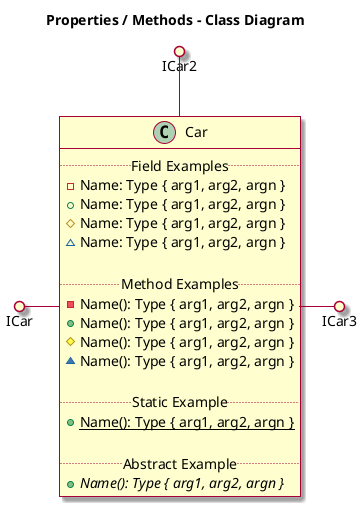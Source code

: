 @startuml Properties_Methods - Class Diagram

skin rose

title Properties / Methods - Class Diagram


skinparam componentStyle uml2
class Car {
  .. Field Examples ..
- Name: Type { arg1, arg2, argn }
+Name: Type { arg1, arg2, argn }
#Name: Type { arg1, arg2, argn }
~Name: Type { arg1, arg2, argn }

  .. Method Examples ..
-Name(): Type { arg1, arg2, argn }
+Name(): Type { arg1, arg2, argn }
#Name(): Type { arg1, arg2, argn }
~Name(): Type { arg1, arg2, argn }

  .. Static Example ..
+{static} Name(): Type { arg1, arg2, argn }

  .. Abstract Example ..
+{abstract} Name(): Type { arg1, arg2, argn }
}

class Car
ICar ()- Car
ICar2 ()-- Car
Car -() ICar3

@enduml